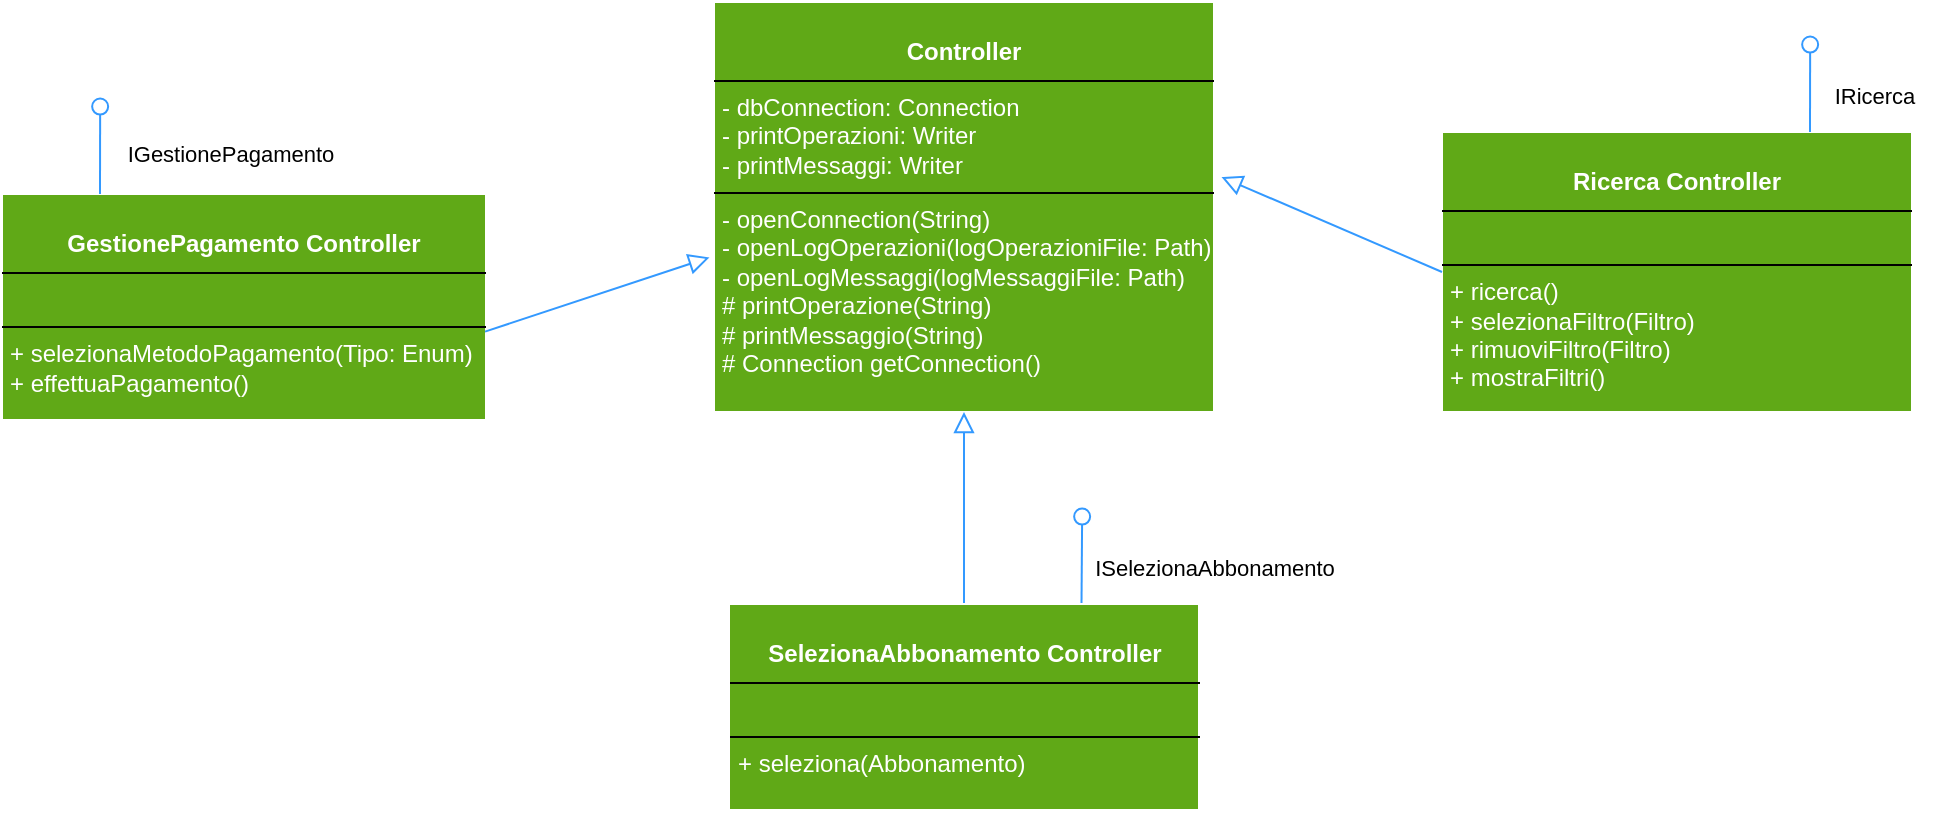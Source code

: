 <mxfile version="24.4.15" type="github">
  <diagram name="Pagina-1" id="9Ppm4kdax_55ZIcOmFFS">
    <mxGraphModel dx="1214" dy="1056" grid="0" gridSize="10" guides="1" tooltips="1" connect="1" arrows="1" fold="1" page="0" pageScale="1" pageWidth="827" pageHeight="1169" math="0" shadow="0">
      <root>
        <mxCell id="0" />
        <mxCell id="1" parent="0" />
        <mxCell id="QtFtLaj3OCxSighn4naY-1" value="&lt;br&gt;&lt;p style=&quot;margin:0px;margin-top:4px;text-align:center;&quot;&gt;&lt;font color=&quot;#ffffff&quot;&gt;&lt;b&gt;Controller&lt;/b&gt;&lt;/font&gt;&lt;/p&gt;&lt;hr size=&quot;1&quot; style=&quot;border-style:solid;&quot;&gt;&lt;p style=&quot;margin:0px;margin-left:4px;&quot;&gt;&lt;font color=&quot;#ffffff&quot;&gt;- dbConnection: Connection&lt;br&gt;&lt;/font&gt;&lt;/p&gt;&lt;p style=&quot;margin:0px;margin-left:4px;&quot;&gt;&lt;font color=&quot;#ffffff&quot;&gt;- printOperazioni: Writer&lt;/font&gt;&lt;/p&gt;&lt;p style=&quot;margin:0px;margin-left:4px;&quot;&gt;&lt;font color=&quot;#ffffff&quot;&gt;- printMessaggi: Writer&lt;br&gt;&lt;/font&gt;&lt;/p&gt;&lt;hr size=&quot;1&quot; style=&quot;border-style:solid;&quot;&gt;&lt;p style=&quot;margin:0px;margin-left:4px;&quot;&gt;&lt;font color=&quot;#ffffff&quot;&gt;- openConnection(String)&lt;/font&gt;&lt;/p&gt;&lt;p style=&quot;margin:0px;margin-left:4px;&quot;&gt;&lt;font color=&quot;#ffffff&quot;&gt;- openLogOperazioni(logOperazioniFile: Path)&lt;br&gt;&lt;/font&gt;&lt;/p&gt;&lt;p style=&quot;margin:0px;margin-left:4px;&quot;&gt;&lt;font color=&quot;#ffffff&quot;&gt;- openLogMessaggi(logMessaggiFile: Path)&lt;/font&gt;&lt;/p&gt;&lt;p style=&quot;margin:0px;margin-left:4px;&quot;&gt;&lt;font color=&quot;#ffffff&quot;&gt;# printOperazione(String)&lt;/font&gt;&lt;/p&gt;&lt;p style=&quot;margin:0px;margin-left:4px;&quot;&gt;&lt;font color=&quot;#ffffff&quot;&gt;# printMessaggio(String)&lt;br&gt;&lt;/font&gt;&lt;/p&gt;&lt;p style=&quot;margin:0px;margin-left:4px;&quot;&gt;&lt;font color=&quot;#ffffff&quot;&gt;# Connection getConnection()&lt;br&gt;&lt;/font&gt;&lt;/p&gt;" style="verticalAlign=top;align=left;overflow=fill;html=1;whiteSpace=wrap;fillColor=#60A917;strokeColor=#FFFFFF;" vertex="1" parent="1">
          <mxGeometry x="89" y="8" width="250" height="205" as="geometry" />
        </mxCell>
        <mxCell id="QtFtLaj3OCxSighn4naY-5" style="edgeStyle=none;curved=1;rounded=0;orthogonalLoop=1;jettySize=auto;html=1;exitX=0.5;exitY=0;exitDx=0;exitDy=0;entryX=0.5;entryY=1;entryDx=0;entryDy=0;fontSize=12;startSize=8;endSize=8;strokeColor=#3399FF;endArrow=block;endFill=0;" edge="1" parent="1" source="QtFtLaj3OCxSighn4naY-2" target="QtFtLaj3OCxSighn4naY-1">
          <mxGeometry relative="1" as="geometry" />
        </mxCell>
        <mxCell id="QtFtLaj3OCxSighn4naY-8" style="edgeStyle=none;curved=1;rounded=0;orthogonalLoop=1;jettySize=auto;html=1;exitX=0.75;exitY=0;exitDx=0;exitDy=0;fontSize=12;startSize=8;endSize=8;endArrow=oval;endFill=0;strokeColor=#3399FF;" edge="1" parent="1" source="QtFtLaj3OCxSighn4naY-2">
          <mxGeometry relative="1" as="geometry">
            <mxPoint x="273.069" y="265.276" as="targetPoint" />
          </mxGeometry>
        </mxCell>
        <mxCell id="QtFtLaj3OCxSighn4naY-2" value="&lt;p style=&quot;margin:0px;margin-top:4px;text-align:center;&quot;&gt;&lt;font color=&quot;#ffffff&quot;&gt;&lt;br&gt;&lt;b&gt;SelezionaAbbonamento Controller&lt;br&gt;&lt;/b&gt;&lt;/font&gt;&lt;/p&gt;&lt;hr size=&quot;1&quot; style=&quot;border-style:solid;&quot;&gt;&lt;p style=&quot;margin:0px;margin-left:4px;&quot;&gt;&lt;font color=&quot;#ffffff&quot;&gt;&lt;br&gt;&lt;/font&gt;&lt;/p&gt;&lt;hr size=&quot;1&quot; style=&quot;border-style:solid;&quot;&gt;&lt;p style=&quot;margin:0px;margin-left:4px;&quot;&gt;&lt;font color=&quot;#ffffff&quot;&gt;+ seleziona(Abbonamento)&lt;/font&gt;&lt;/p&gt;" style="verticalAlign=top;align=left;overflow=fill;html=1;whiteSpace=wrap;fillColor=#60A917;strokeColor=#FFFFFF;" vertex="1" parent="1">
          <mxGeometry x="96.5" y="309" width="235" height="103" as="geometry" />
        </mxCell>
        <mxCell id="QtFtLaj3OCxSighn4naY-3" value="&lt;p style=&quot;margin:0px;margin-top:4px;text-align:center;&quot;&gt;&lt;font color=&quot;#ffffff&quot;&gt;&lt;br&gt;&lt;b&gt;Ricerca Controller&lt;br&gt;&lt;/b&gt;&lt;/font&gt;&lt;/p&gt;&lt;hr size=&quot;1&quot; style=&quot;border-style:solid;&quot;&gt;&lt;p style=&quot;margin:0px;margin-left:4px;&quot;&gt;&lt;font color=&quot;#ffffff&quot;&gt;&lt;br&gt;&lt;/font&gt;&lt;/p&gt;&lt;hr size=&quot;1&quot; style=&quot;border-style:solid;&quot;&gt;&lt;p style=&quot;margin:0px;margin-left:4px;&quot;&gt;&lt;font color=&quot;#ffffff&quot;&gt;+ ricerca()&lt;br&gt;&lt;/font&gt;&lt;/p&gt;&lt;p style=&quot;margin:0px;margin-left:4px;&quot;&gt;&lt;font color=&quot;#ffffff&quot;&gt;+ selezionaFiltro(Filtro)&lt;/font&gt;&lt;/p&gt;&lt;p style=&quot;margin:0px;margin-left:4px;&quot;&gt;&lt;font color=&quot;#ffffff&quot;&gt;+ rimuoviFiltro(Filtro)&lt;/font&gt;&lt;/p&gt;&lt;p style=&quot;margin:0px;margin-left:4px;&quot;&gt;&lt;font color=&quot;#ffffff&quot;&gt;+ mostraFiltri()&lt;br&gt;&lt;/font&gt;&lt;/p&gt;" style="verticalAlign=top;align=left;overflow=fill;html=1;whiteSpace=wrap;fillColor=#60A917;strokeColor=#FFFFFF;" vertex="1" parent="1">
          <mxGeometry x="453" y="73" width="235" height="140" as="geometry" />
        </mxCell>
        <mxCell id="QtFtLaj3OCxSighn4naY-4" value="&lt;p style=&quot;margin:0px;margin-top:4px;text-align:center;&quot;&gt;&lt;font color=&quot;#ffffff&quot;&gt;&lt;br&gt;&lt;b&gt;GestionePagamento Controller&lt;br&gt;&lt;/b&gt;&lt;/font&gt;&lt;/p&gt;&lt;hr size=&quot;1&quot; style=&quot;border-style:solid;&quot;&gt;&lt;p style=&quot;margin:0px;margin-left:4px;&quot;&gt;&lt;font color=&quot;#ffffff&quot;&gt;&lt;br&gt;&lt;/font&gt;&lt;/p&gt;&lt;hr size=&quot;1&quot; style=&quot;border-style:solid;&quot;&gt;&lt;p style=&quot;margin:0px;margin-left:4px;&quot;&gt;&lt;font color=&quot;#ffffff&quot;&gt;+ selezionaMetodoPagamento(Tipo: Enum)&lt;/font&gt;&lt;/p&gt;&lt;p style=&quot;margin:0px;margin-left:4px;&quot;&gt;&lt;font color=&quot;#ffffff&quot;&gt;+ effettuaPagamento()&lt;br&gt;&lt;/font&gt;&lt;/p&gt;" style="verticalAlign=top;align=left;overflow=fill;html=1;whiteSpace=wrap;fillColor=#60A917;strokeColor=#FFFFFF;" vertex="1" parent="1">
          <mxGeometry x="-267" y="104" width="242" height="113" as="geometry" />
        </mxCell>
        <mxCell id="QtFtLaj3OCxSighn4naY-6" style="edgeStyle=none;curved=1;rounded=0;orthogonalLoop=1;jettySize=auto;html=1;exitX=0;exitY=0.5;exitDx=0;exitDy=0;entryX=1.015;entryY=0.427;entryDx=0;entryDy=0;fontSize=12;startSize=8;endSize=8;strokeColor=#3399FF;endArrow=block;endFill=0;entryPerimeter=0;" edge="1" parent="1" source="QtFtLaj3OCxSighn4naY-3" target="QtFtLaj3OCxSighn4naY-1">
          <mxGeometry relative="1" as="geometry">
            <mxPoint x="385" y="168" as="sourcePoint" />
            <mxPoint x="385" y="82" as="targetPoint" />
          </mxGeometry>
        </mxCell>
        <mxCell id="QtFtLaj3OCxSighn4naY-7" style="edgeStyle=none;curved=1;rounded=0;orthogonalLoop=1;jettySize=auto;html=1;exitX=0.998;exitY=0.609;exitDx=0;exitDy=0;entryX=-0.009;entryY=0.623;entryDx=0;entryDy=0;fontSize=12;startSize=8;endSize=8;strokeColor=#3399FF;endArrow=block;endFill=0;entryPerimeter=0;exitPerimeter=0;" edge="1" parent="1" source="QtFtLaj3OCxSighn4naY-4" target="QtFtLaj3OCxSighn4naY-1">
          <mxGeometry relative="1" as="geometry">
            <mxPoint x="21" y="159" as="sourcePoint" />
            <mxPoint x="21" y="73" as="targetPoint" />
          </mxGeometry>
        </mxCell>
        <mxCell id="QtFtLaj3OCxSighn4naY-9" style="edgeStyle=none;curved=1;rounded=0;orthogonalLoop=1;jettySize=auto;html=1;exitX=0.75;exitY=0;exitDx=0;exitDy=0;fontSize=12;startSize=8;endSize=8;endArrow=oval;endFill=0;strokeColor=#3399FF;" edge="1" parent="1">
          <mxGeometry relative="1" as="geometry">
            <mxPoint x="637.069" y="29.276" as="targetPoint" />
            <mxPoint x="637" y="73" as="sourcePoint" />
          </mxGeometry>
        </mxCell>
        <mxCell id="QtFtLaj3OCxSighn4naY-10" style="edgeStyle=none;curved=1;rounded=0;orthogonalLoop=1;jettySize=auto;html=1;exitX=0.75;exitY=0;exitDx=0;exitDy=0;fontSize=12;startSize=8;endSize=8;endArrow=oval;endFill=0;strokeColor=#3399FF;" edge="1" parent="1">
          <mxGeometry relative="1" as="geometry">
            <mxPoint x="-217.931" y="60.276" as="targetPoint" />
            <mxPoint x="-218" y="104" as="sourcePoint" />
          </mxGeometry>
        </mxCell>
        <mxCell id="QtFtLaj3OCxSighn4naY-11" value="&lt;font style=&quot;font-size: 11px;&quot;&gt;ISelezionaAbbonamento&lt;/font&gt;" style="text;html=1;align=center;verticalAlign=middle;resizable=0;points=[];autosize=1;strokeColor=none;fillColor=none;fontSize=16;" vertex="1" parent="1">
          <mxGeometry x="270" y="273" width="137" height="31" as="geometry" />
        </mxCell>
        <mxCell id="QtFtLaj3OCxSighn4naY-12" value="&lt;font style=&quot;font-size: 11px;&quot;&gt;IRicerca&lt;/font&gt;" style="text;html=1;align=center;verticalAlign=middle;resizable=0;points=[];autosize=1;strokeColor=none;fillColor=none;fontSize=16;" vertex="1" parent="1">
          <mxGeometry x="640" y="37" width="58" height="31" as="geometry" />
        </mxCell>
        <mxCell id="QtFtLaj3OCxSighn4naY-13" value="&lt;font style=&quot;font-size: 11px;&quot;&gt;IGestionePagamento&lt;/font&gt;" style="text;html=1;align=center;verticalAlign=middle;resizable=0;points=[];autosize=1;strokeColor=none;fillColor=none;fontSize=16;" vertex="1" parent="1">
          <mxGeometry x="-214" y="66" width="121" height="31" as="geometry" />
        </mxCell>
      </root>
    </mxGraphModel>
  </diagram>
</mxfile>
